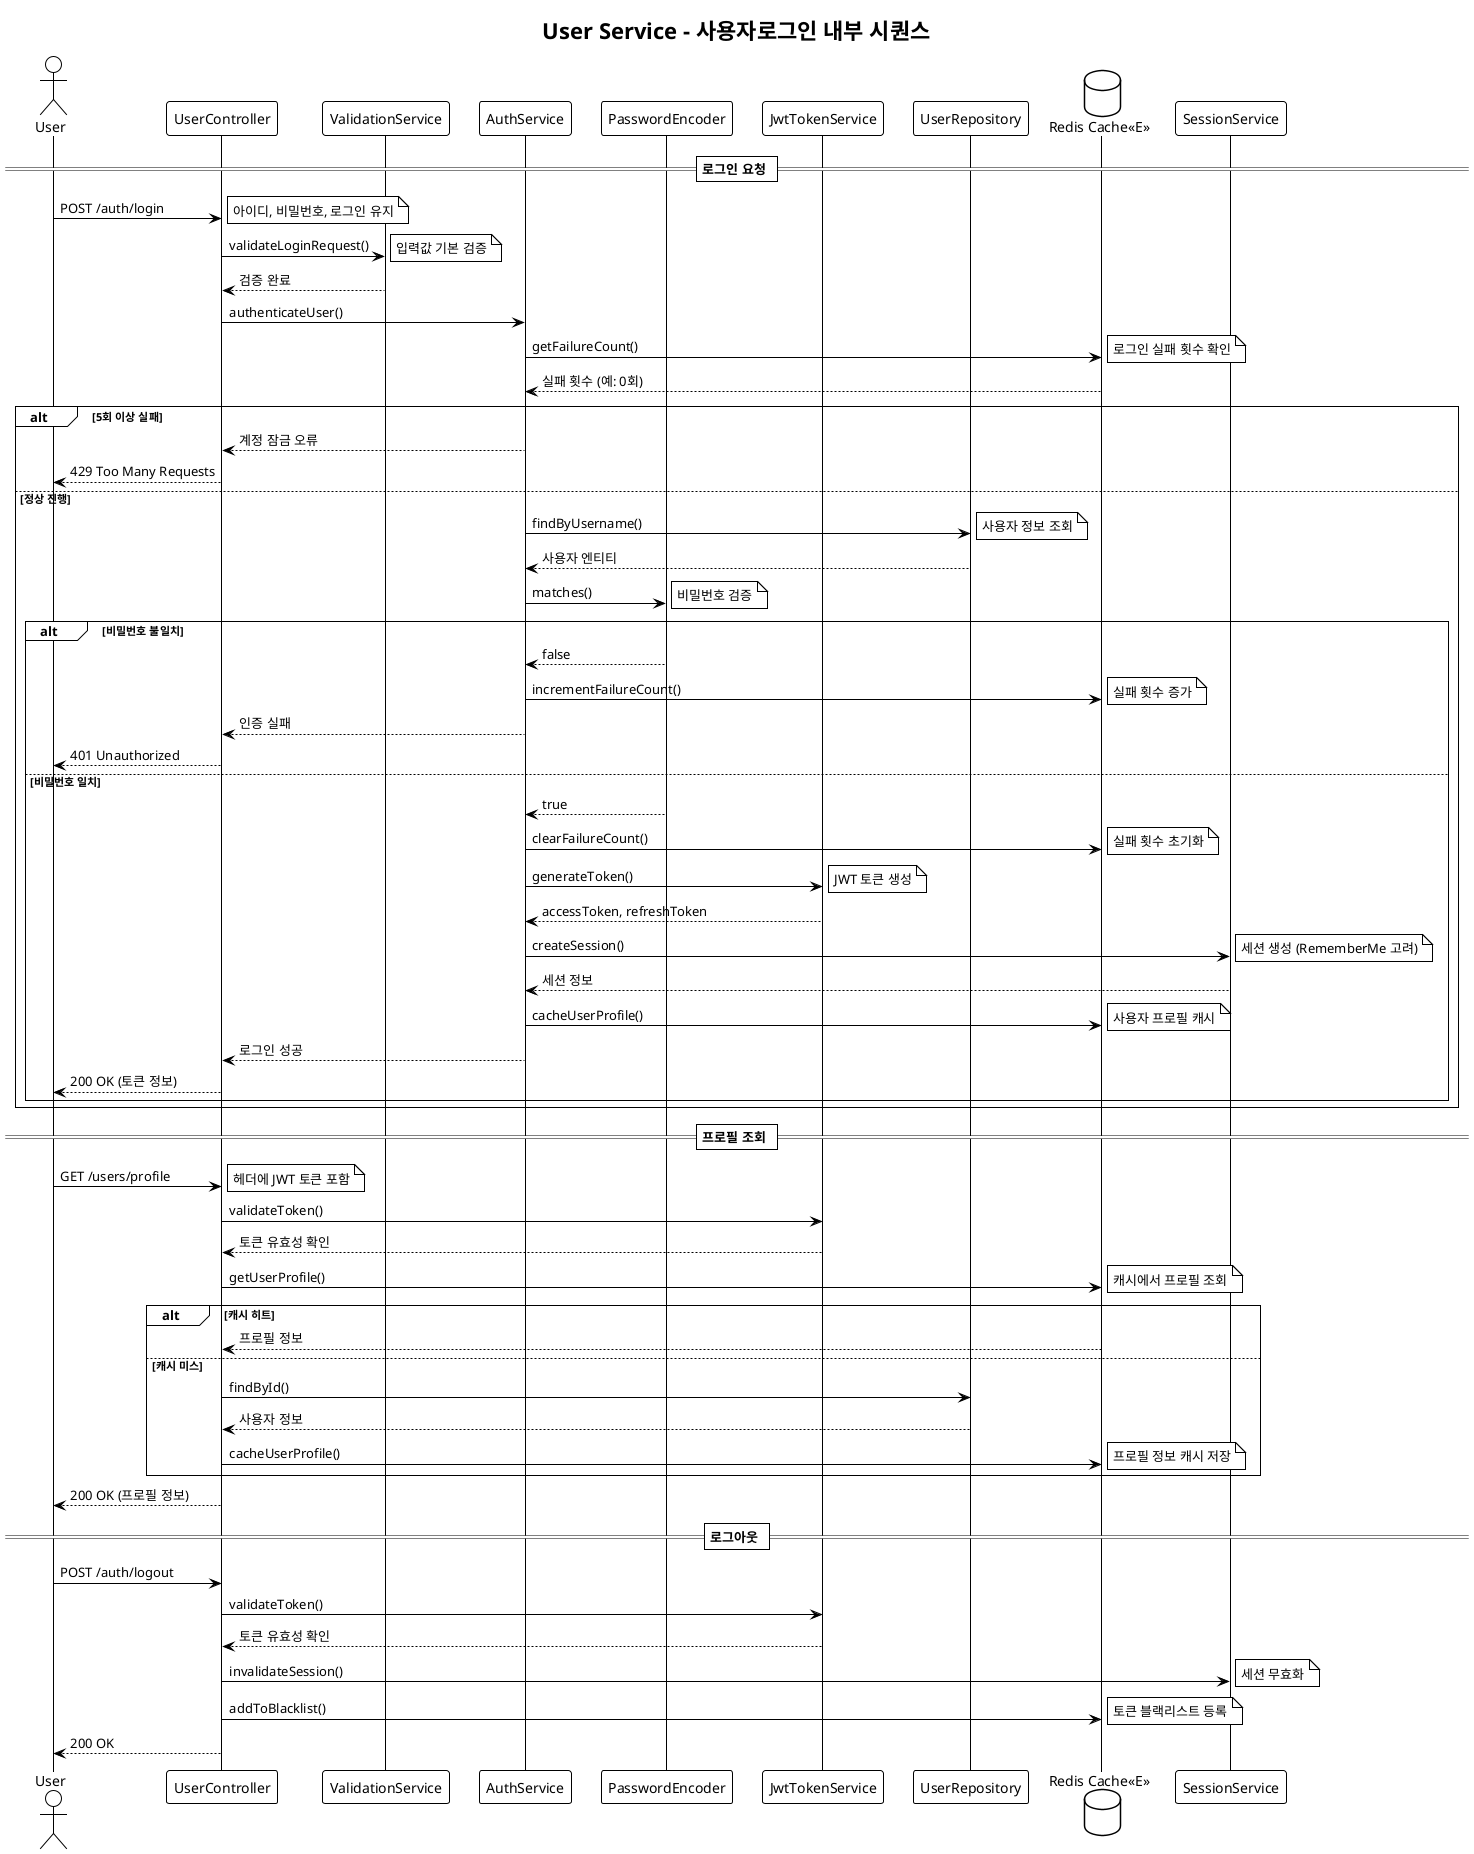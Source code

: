 @startuml
!theme mono

title User Service - 사용자로그인 내부 시퀀스

' UFR-USER-020: 사용자 로그인 시나리오
' 아이디와 비밀번호로 로그인 처리

actor User
participant UserController
participant ValidationService
participant AuthService
participant PasswordEncoder
participant JwtTokenService
participant UserRepository
database "Redis Cache<<E>>" as RedisCache
participant SessionService

== 로그인 요청 ==
User -> UserController: POST /auth/login
note right: 아이디, 비밀번호, 로그인 유지

UserController -> ValidationService: validateLoginRequest()
note right: 입력값 기본 검증

ValidationService --> UserController: 검증 완료

UserController -> AuthService: authenticateUser()

AuthService -> RedisCache: getFailureCount()
note right: 로그인 실패 횟수 확인

RedisCache --> AuthService: 실패 횟수 (예: 0회)

alt 5회 이상 실패
    AuthService --> UserController: 계정 잠금 오류
    UserController --> User: 429 Too Many Requests
else 정상 진행
    AuthService -> UserRepository: findByUsername()
    note right: 사용자 정보 조회

    UserRepository --> AuthService: 사용자 엔티티

    AuthService -> PasswordEncoder: matches()
    note right: 비밀번호 검증

    alt 비밀번호 불일치
        PasswordEncoder --> AuthService: false
        AuthService -> RedisCache: incrementFailureCount()
        note right: 실패 횟수 증가
        AuthService --> UserController: 인증 실패
        UserController --> User: 401 Unauthorized
    else 비밀번호 일치
        PasswordEncoder --> AuthService: true
        AuthService -> RedisCache: clearFailureCount()
        note right: 실패 횟수 초기화
        
        AuthService -> JwtTokenService: generateToken()
        note right: JWT 토큰 생성
        
        JwtTokenService --> AuthService: accessToken, refreshToken
        
        AuthService -> SessionService: createSession()
        note right: 세션 생성 (RememberMe 고려)
        
        SessionService --> AuthService: 세션 정보
        
        AuthService -> RedisCache: cacheUserProfile()
        note right: 사용자 프로필 캐시
        
        AuthService --> UserController: 로그인 성공
        UserController --> User: 200 OK (토큰 정보)
    end
end

== 프로필 조회 ==
User -> UserController: GET /users/profile
note right: 헤더에 JWT 토큰 포함

UserController -> JwtTokenService: validateToken()

JwtTokenService --> UserController: 토큰 유효성 확인

UserController -> RedisCache: getUserProfile()
note right: 캐시에서 프로필 조회

alt 캐시 히트
    RedisCache --> UserController: 프로필 정보
else 캐시 미스
    UserController -> UserRepository: findById()
    UserRepository --> UserController: 사용자 정보
    UserController -> RedisCache: cacheUserProfile()
    note right: 프로필 정보 캐시 저장
end

UserController --> User: 200 OK (프로필 정보)

== 로그아웃 ==
User -> UserController: POST /auth/logout

UserController -> JwtTokenService: validateToken()

JwtTokenService --> UserController: 토큰 유효성 확인

UserController -> SessionService: invalidateSession()
note right: 세션 무효화

UserController -> RedisCache: addToBlacklist()
note right: 토큰 블랙리스트 등록

UserController --> User: 200 OK

@enduml